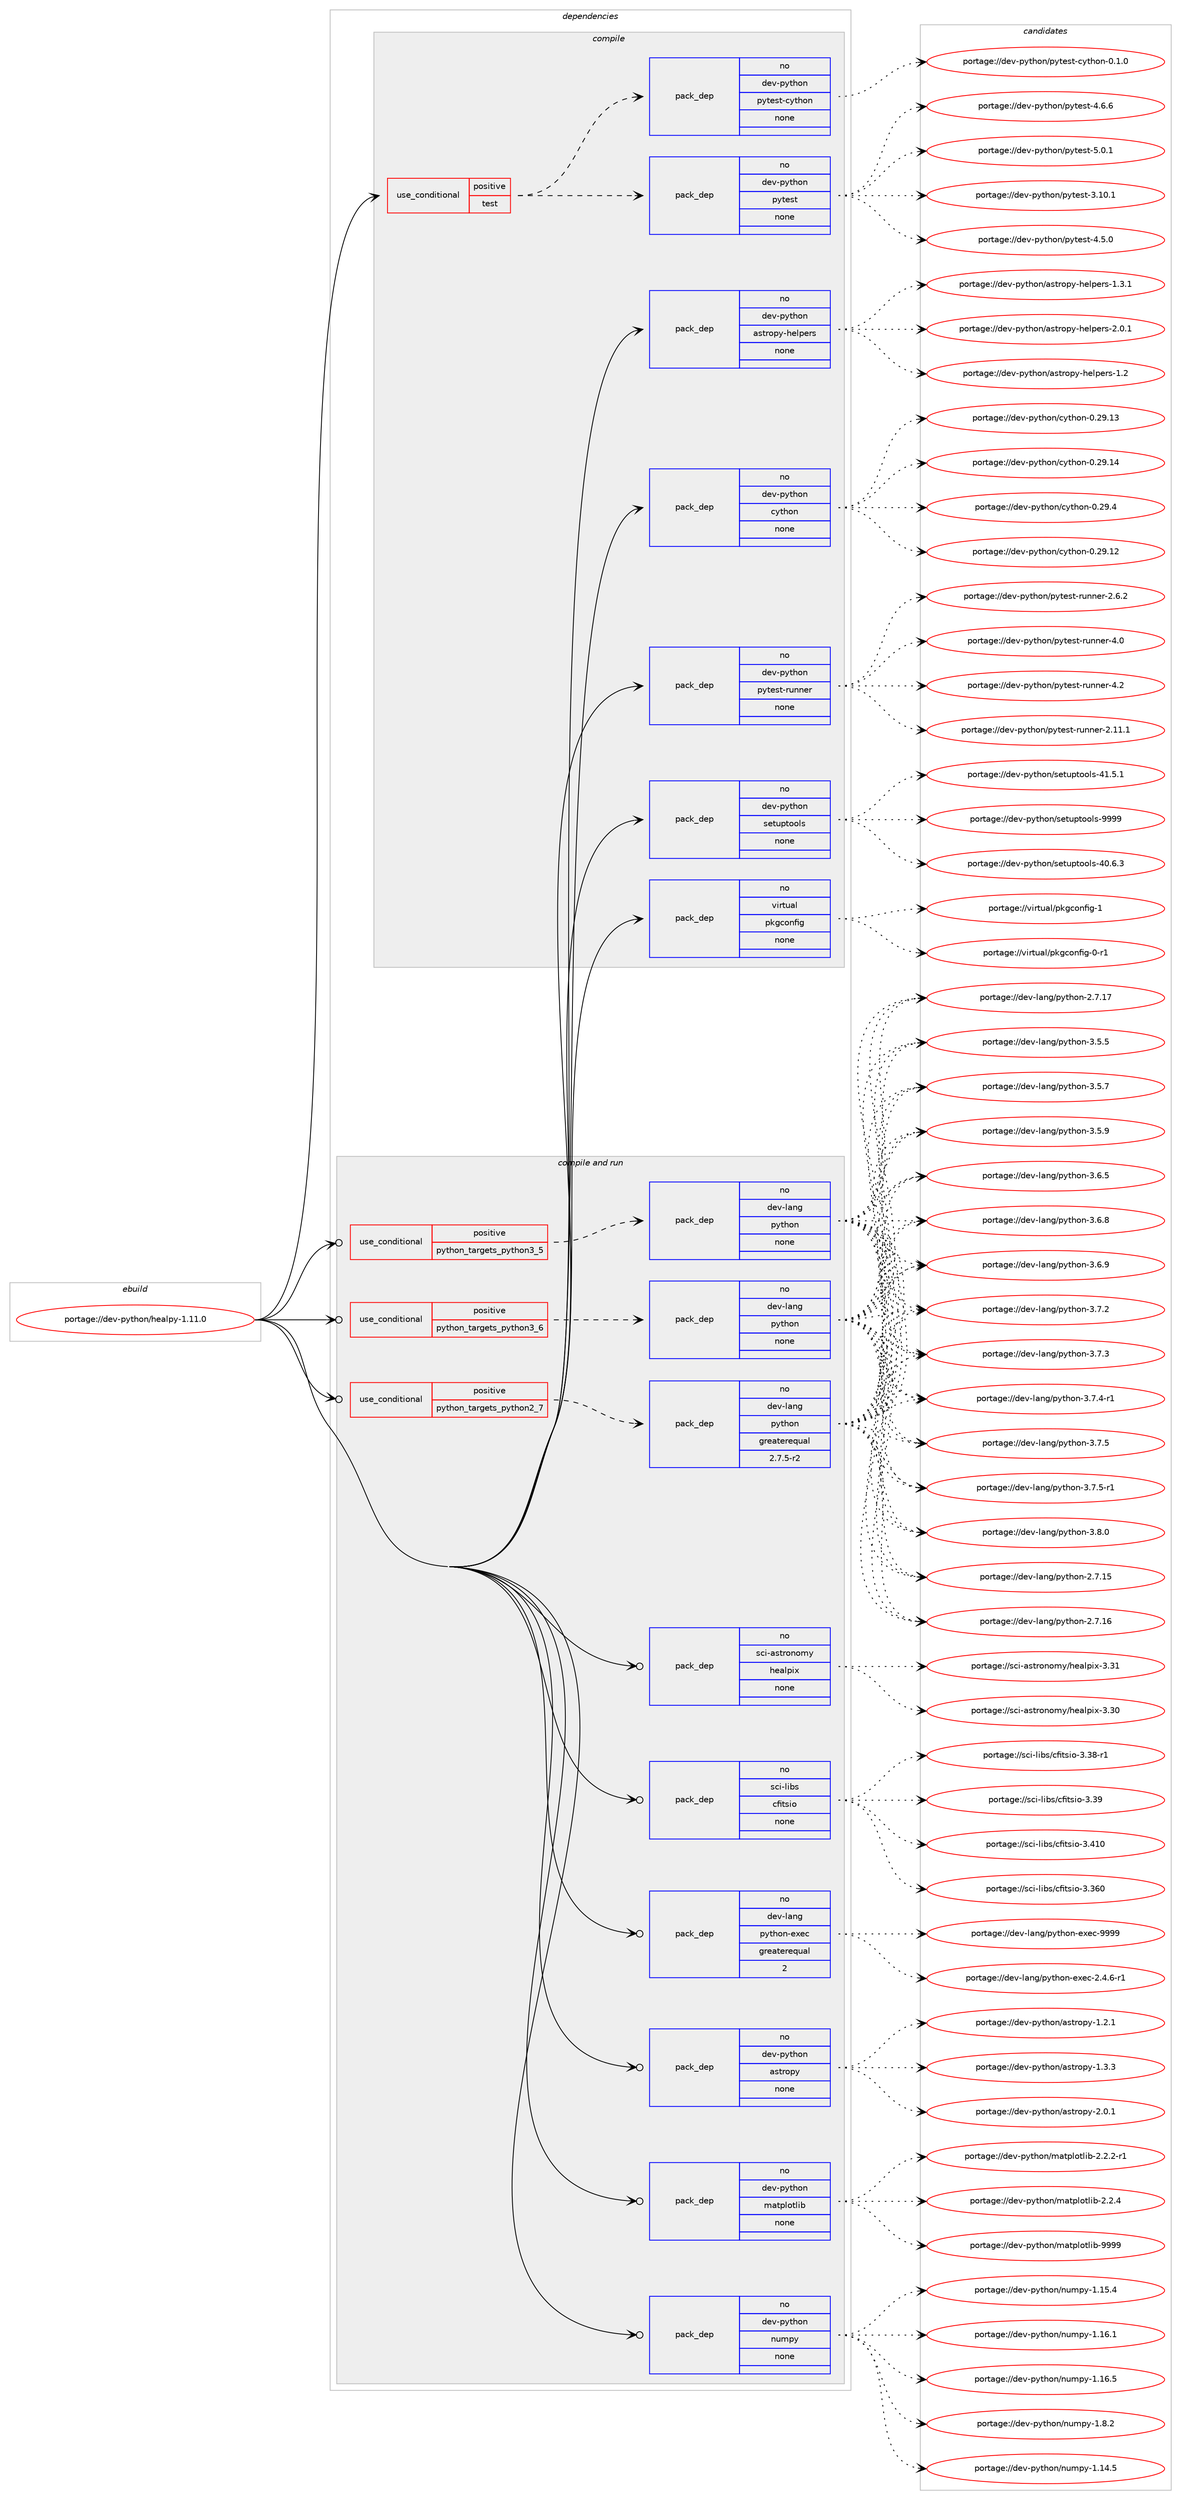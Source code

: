 digraph prolog {

# *************
# Graph options
# *************

newrank=true;
concentrate=true;
compound=true;
graph [rankdir=LR,fontname=Helvetica,fontsize=10,ranksep=1.5];#, ranksep=2.5, nodesep=0.2];
edge  [arrowhead=vee];
node  [fontname=Helvetica,fontsize=10];

# **********
# The ebuild
# **********

subgraph cluster_leftcol {
color=gray;
rank=same;
label=<<i>ebuild</i>>;
id [label="portage://dev-python/healpy-1.11.0", color=red, width=4, href="../dev-python/healpy-1.11.0.svg"];
}

# ****************
# The dependencies
# ****************

subgraph cluster_midcol {
color=gray;
label=<<i>dependencies</i>>;
subgraph cluster_compile {
fillcolor="#eeeeee";
style=filled;
label=<<i>compile</i>>;
subgraph cond29699 {
dependency143171 [label=<<TABLE BORDER="0" CELLBORDER="1" CELLSPACING="0" CELLPADDING="4"><TR><TD ROWSPAN="3" CELLPADDING="10">use_conditional</TD></TR><TR><TD>positive</TD></TR><TR><TD>test</TD></TR></TABLE>>, shape=none, color=red];
subgraph pack110152 {
dependency143172 [label=<<TABLE BORDER="0" CELLBORDER="1" CELLSPACING="0" CELLPADDING="4" WIDTH="220"><TR><TD ROWSPAN="6" CELLPADDING="30">pack_dep</TD></TR><TR><TD WIDTH="110">no</TD></TR><TR><TD>dev-python</TD></TR><TR><TD>pytest</TD></TR><TR><TD>none</TD></TR><TR><TD></TD></TR></TABLE>>, shape=none, color=blue];
}
dependency143171:e -> dependency143172:w [weight=20,style="dashed",arrowhead="vee"];
subgraph pack110153 {
dependency143173 [label=<<TABLE BORDER="0" CELLBORDER="1" CELLSPACING="0" CELLPADDING="4" WIDTH="220"><TR><TD ROWSPAN="6" CELLPADDING="30">pack_dep</TD></TR><TR><TD WIDTH="110">no</TD></TR><TR><TD>dev-python</TD></TR><TR><TD>pytest-cython</TD></TR><TR><TD>none</TD></TR><TR><TD></TD></TR></TABLE>>, shape=none, color=blue];
}
dependency143171:e -> dependency143173:w [weight=20,style="dashed",arrowhead="vee"];
}
id:e -> dependency143171:w [weight=20,style="solid",arrowhead="vee"];
subgraph pack110154 {
dependency143174 [label=<<TABLE BORDER="0" CELLBORDER="1" CELLSPACING="0" CELLPADDING="4" WIDTH="220"><TR><TD ROWSPAN="6" CELLPADDING="30">pack_dep</TD></TR><TR><TD WIDTH="110">no</TD></TR><TR><TD>dev-python</TD></TR><TR><TD>astropy-helpers</TD></TR><TR><TD>none</TD></TR><TR><TD></TD></TR></TABLE>>, shape=none, color=blue];
}
id:e -> dependency143174:w [weight=20,style="solid",arrowhead="vee"];
subgraph pack110155 {
dependency143175 [label=<<TABLE BORDER="0" CELLBORDER="1" CELLSPACING="0" CELLPADDING="4" WIDTH="220"><TR><TD ROWSPAN="6" CELLPADDING="30">pack_dep</TD></TR><TR><TD WIDTH="110">no</TD></TR><TR><TD>dev-python</TD></TR><TR><TD>cython</TD></TR><TR><TD>none</TD></TR><TR><TD></TD></TR></TABLE>>, shape=none, color=blue];
}
id:e -> dependency143175:w [weight=20,style="solid",arrowhead="vee"];
subgraph pack110156 {
dependency143176 [label=<<TABLE BORDER="0" CELLBORDER="1" CELLSPACING="0" CELLPADDING="4" WIDTH="220"><TR><TD ROWSPAN="6" CELLPADDING="30">pack_dep</TD></TR><TR><TD WIDTH="110">no</TD></TR><TR><TD>dev-python</TD></TR><TR><TD>pytest-runner</TD></TR><TR><TD>none</TD></TR><TR><TD></TD></TR></TABLE>>, shape=none, color=blue];
}
id:e -> dependency143176:w [weight=20,style="solid",arrowhead="vee"];
subgraph pack110157 {
dependency143177 [label=<<TABLE BORDER="0" CELLBORDER="1" CELLSPACING="0" CELLPADDING="4" WIDTH="220"><TR><TD ROWSPAN="6" CELLPADDING="30">pack_dep</TD></TR><TR><TD WIDTH="110">no</TD></TR><TR><TD>dev-python</TD></TR><TR><TD>setuptools</TD></TR><TR><TD>none</TD></TR><TR><TD></TD></TR></TABLE>>, shape=none, color=blue];
}
id:e -> dependency143177:w [weight=20,style="solid",arrowhead="vee"];
subgraph pack110158 {
dependency143178 [label=<<TABLE BORDER="0" CELLBORDER="1" CELLSPACING="0" CELLPADDING="4" WIDTH="220"><TR><TD ROWSPAN="6" CELLPADDING="30">pack_dep</TD></TR><TR><TD WIDTH="110">no</TD></TR><TR><TD>virtual</TD></TR><TR><TD>pkgconfig</TD></TR><TR><TD>none</TD></TR><TR><TD></TD></TR></TABLE>>, shape=none, color=blue];
}
id:e -> dependency143178:w [weight=20,style="solid",arrowhead="vee"];
}
subgraph cluster_compileandrun {
fillcolor="#eeeeee";
style=filled;
label=<<i>compile and run</i>>;
subgraph cond29700 {
dependency143179 [label=<<TABLE BORDER="0" CELLBORDER="1" CELLSPACING="0" CELLPADDING="4"><TR><TD ROWSPAN="3" CELLPADDING="10">use_conditional</TD></TR><TR><TD>positive</TD></TR><TR><TD>python_targets_python2_7</TD></TR></TABLE>>, shape=none, color=red];
subgraph pack110159 {
dependency143180 [label=<<TABLE BORDER="0" CELLBORDER="1" CELLSPACING="0" CELLPADDING="4" WIDTH="220"><TR><TD ROWSPAN="6" CELLPADDING="30">pack_dep</TD></TR><TR><TD WIDTH="110">no</TD></TR><TR><TD>dev-lang</TD></TR><TR><TD>python</TD></TR><TR><TD>greaterequal</TD></TR><TR><TD>2.7.5-r2</TD></TR></TABLE>>, shape=none, color=blue];
}
dependency143179:e -> dependency143180:w [weight=20,style="dashed",arrowhead="vee"];
}
id:e -> dependency143179:w [weight=20,style="solid",arrowhead="odotvee"];
subgraph cond29701 {
dependency143181 [label=<<TABLE BORDER="0" CELLBORDER="1" CELLSPACING="0" CELLPADDING="4"><TR><TD ROWSPAN="3" CELLPADDING="10">use_conditional</TD></TR><TR><TD>positive</TD></TR><TR><TD>python_targets_python3_5</TD></TR></TABLE>>, shape=none, color=red];
subgraph pack110160 {
dependency143182 [label=<<TABLE BORDER="0" CELLBORDER="1" CELLSPACING="0" CELLPADDING="4" WIDTH="220"><TR><TD ROWSPAN="6" CELLPADDING="30">pack_dep</TD></TR><TR><TD WIDTH="110">no</TD></TR><TR><TD>dev-lang</TD></TR><TR><TD>python</TD></TR><TR><TD>none</TD></TR><TR><TD></TD></TR></TABLE>>, shape=none, color=blue];
}
dependency143181:e -> dependency143182:w [weight=20,style="dashed",arrowhead="vee"];
}
id:e -> dependency143181:w [weight=20,style="solid",arrowhead="odotvee"];
subgraph cond29702 {
dependency143183 [label=<<TABLE BORDER="0" CELLBORDER="1" CELLSPACING="0" CELLPADDING="4"><TR><TD ROWSPAN="3" CELLPADDING="10">use_conditional</TD></TR><TR><TD>positive</TD></TR><TR><TD>python_targets_python3_6</TD></TR></TABLE>>, shape=none, color=red];
subgraph pack110161 {
dependency143184 [label=<<TABLE BORDER="0" CELLBORDER="1" CELLSPACING="0" CELLPADDING="4" WIDTH="220"><TR><TD ROWSPAN="6" CELLPADDING="30">pack_dep</TD></TR><TR><TD WIDTH="110">no</TD></TR><TR><TD>dev-lang</TD></TR><TR><TD>python</TD></TR><TR><TD>none</TD></TR><TR><TD></TD></TR></TABLE>>, shape=none, color=blue];
}
dependency143183:e -> dependency143184:w [weight=20,style="dashed",arrowhead="vee"];
}
id:e -> dependency143183:w [weight=20,style="solid",arrowhead="odotvee"];
subgraph pack110162 {
dependency143185 [label=<<TABLE BORDER="0" CELLBORDER="1" CELLSPACING="0" CELLPADDING="4" WIDTH="220"><TR><TD ROWSPAN="6" CELLPADDING="30">pack_dep</TD></TR><TR><TD WIDTH="110">no</TD></TR><TR><TD>dev-lang</TD></TR><TR><TD>python-exec</TD></TR><TR><TD>greaterequal</TD></TR><TR><TD>2</TD></TR></TABLE>>, shape=none, color=blue];
}
id:e -> dependency143185:w [weight=20,style="solid",arrowhead="odotvee"];
subgraph pack110163 {
dependency143186 [label=<<TABLE BORDER="0" CELLBORDER="1" CELLSPACING="0" CELLPADDING="4" WIDTH="220"><TR><TD ROWSPAN="6" CELLPADDING="30">pack_dep</TD></TR><TR><TD WIDTH="110">no</TD></TR><TR><TD>dev-python</TD></TR><TR><TD>astropy</TD></TR><TR><TD>none</TD></TR><TR><TD></TD></TR></TABLE>>, shape=none, color=blue];
}
id:e -> dependency143186:w [weight=20,style="solid",arrowhead="odotvee"];
subgraph pack110164 {
dependency143187 [label=<<TABLE BORDER="0" CELLBORDER="1" CELLSPACING="0" CELLPADDING="4" WIDTH="220"><TR><TD ROWSPAN="6" CELLPADDING="30">pack_dep</TD></TR><TR><TD WIDTH="110">no</TD></TR><TR><TD>dev-python</TD></TR><TR><TD>matplotlib</TD></TR><TR><TD>none</TD></TR><TR><TD></TD></TR></TABLE>>, shape=none, color=blue];
}
id:e -> dependency143187:w [weight=20,style="solid",arrowhead="odotvee"];
subgraph pack110165 {
dependency143188 [label=<<TABLE BORDER="0" CELLBORDER="1" CELLSPACING="0" CELLPADDING="4" WIDTH="220"><TR><TD ROWSPAN="6" CELLPADDING="30">pack_dep</TD></TR><TR><TD WIDTH="110">no</TD></TR><TR><TD>dev-python</TD></TR><TR><TD>numpy</TD></TR><TR><TD>none</TD></TR><TR><TD></TD></TR></TABLE>>, shape=none, color=blue];
}
id:e -> dependency143188:w [weight=20,style="solid",arrowhead="odotvee"];
subgraph pack110166 {
dependency143189 [label=<<TABLE BORDER="0" CELLBORDER="1" CELLSPACING="0" CELLPADDING="4" WIDTH="220"><TR><TD ROWSPAN="6" CELLPADDING="30">pack_dep</TD></TR><TR><TD WIDTH="110">no</TD></TR><TR><TD>sci-astronomy</TD></TR><TR><TD>healpix</TD></TR><TR><TD>none</TD></TR><TR><TD></TD></TR></TABLE>>, shape=none, color=blue];
}
id:e -> dependency143189:w [weight=20,style="solid",arrowhead="odotvee"];
subgraph pack110167 {
dependency143190 [label=<<TABLE BORDER="0" CELLBORDER="1" CELLSPACING="0" CELLPADDING="4" WIDTH="220"><TR><TD ROWSPAN="6" CELLPADDING="30">pack_dep</TD></TR><TR><TD WIDTH="110">no</TD></TR><TR><TD>sci-libs</TD></TR><TR><TD>cfitsio</TD></TR><TR><TD>none</TD></TR><TR><TD></TD></TR></TABLE>>, shape=none, color=blue];
}
id:e -> dependency143190:w [weight=20,style="solid",arrowhead="odotvee"];
}
subgraph cluster_run {
fillcolor="#eeeeee";
style=filled;
label=<<i>run</i>>;
}
}

# **************
# The candidates
# **************

subgraph cluster_choices {
rank=same;
color=gray;
label=<<i>candidates</i>>;

subgraph choice110152 {
color=black;
nodesep=1;
choiceportage100101118451121211161041111104711212111610111511645514649484649 [label="portage://dev-python/pytest-3.10.1", color=red, width=4,href="../dev-python/pytest-3.10.1.svg"];
choiceportage1001011184511212111610411111047112121116101115116455246534648 [label="portage://dev-python/pytest-4.5.0", color=red, width=4,href="../dev-python/pytest-4.5.0.svg"];
choiceportage1001011184511212111610411111047112121116101115116455246544654 [label="portage://dev-python/pytest-4.6.6", color=red, width=4,href="../dev-python/pytest-4.6.6.svg"];
choiceportage1001011184511212111610411111047112121116101115116455346484649 [label="portage://dev-python/pytest-5.0.1", color=red, width=4,href="../dev-python/pytest-5.0.1.svg"];
dependency143172:e -> choiceportage100101118451121211161041111104711212111610111511645514649484649:w [style=dotted,weight="100"];
dependency143172:e -> choiceportage1001011184511212111610411111047112121116101115116455246534648:w [style=dotted,weight="100"];
dependency143172:e -> choiceportage1001011184511212111610411111047112121116101115116455246544654:w [style=dotted,weight="100"];
dependency143172:e -> choiceportage1001011184511212111610411111047112121116101115116455346484649:w [style=dotted,weight="100"];
}
subgraph choice110153 {
color=black;
nodesep=1;
choiceportage10010111845112121116104111110471121211161011151164599121116104111110454846494648 [label="portage://dev-python/pytest-cython-0.1.0", color=red, width=4,href="../dev-python/pytest-cython-0.1.0.svg"];
dependency143173:e -> choiceportage10010111845112121116104111110471121211161011151164599121116104111110454846494648:w [style=dotted,weight="100"];
}
subgraph choice110154 {
color=black;
nodesep=1;
choiceportage1001011184511212111610411111047971151161141111121214510410110811210111411545494650 [label="portage://dev-python/astropy-helpers-1.2", color=red, width=4,href="../dev-python/astropy-helpers-1.2.svg"];
choiceportage10010111845112121116104111110479711511611411111212145104101108112101114115454946514649 [label="portage://dev-python/astropy-helpers-1.3.1", color=red, width=4,href="../dev-python/astropy-helpers-1.3.1.svg"];
choiceportage10010111845112121116104111110479711511611411111212145104101108112101114115455046484649 [label="portage://dev-python/astropy-helpers-2.0.1", color=red, width=4,href="../dev-python/astropy-helpers-2.0.1.svg"];
dependency143174:e -> choiceportage1001011184511212111610411111047971151161141111121214510410110811210111411545494650:w [style=dotted,weight="100"];
dependency143174:e -> choiceportage10010111845112121116104111110479711511611411111212145104101108112101114115454946514649:w [style=dotted,weight="100"];
dependency143174:e -> choiceportage10010111845112121116104111110479711511611411111212145104101108112101114115455046484649:w [style=dotted,weight="100"];
}
subgraph choice110155 {
color=black;
nodesep=1;
choiceportage1001011184511212111610411111047991211161041111104548465057464950 [label="portage://dev-python/cython-0.29.12", color=red, width=4,href="../dev-python/cython-0.29.12.svg"];
choiceportage1001011184511212111610411111047991211161041111104548465057464951 [label="portage://dev-python/cython-0.29.13", color=red, width=4,href="../dev-python/cython-0.29.13.svg"];
choiceportage1001011184511212111610411111047991211161041111104548465057464952 [label="portage://dev-python/cython-0.29.14", color=red, width=4,href="../dev-python/cython-0.29.14.svg"];
choiceportage10010111845112121116104111110479912111610411111045484650574652 [label="portage://dev-python/cython-0.29.4", color=red, width=4,href="../dev-python/cython-0.29.4.svg"];
dependency143175:e -> choiceportage1001011184511212111610411111047991211161041111104548465057464950:w [style=dotted,weight="100"];
dependency143175:e -> choiceportage1001011184511212111610411111047991211161041111104548465057464951:w [style=dotted,weight="100"];
dependency143175:e -> choiceportage1001011184511212111610411111047991211161041111104548465057464952:w [style=dotted,weight="100"];
dependency143175:e -> choiceportage10010111845112121116104111110479912111610411111045484650574652:w [style=dotted,weight="100"];
}
subgraph choice110156 {
color=black;
nodesep=1;
choiceportage10010111845112121116104111110471121211161011151164511411711011010111445504649494649 [label="portage://dev-python/pytest-runner-2.11.1", color=red, width=4,href="../dev-python/pytest-runner-2.11.1.svg"];
choiceportage100101118451121211161041111104711212111610111511645114117110110101114455046544650 [label="portage://dev-python/pytest-runner-2.6.2", color=red, width=4,href="../dev-python/pytest-runner-2.6.2.svg"];
choiceportage10010111845112121116104111110471121211161011151164511411711011010111445524648 [label="portage://dev-python/pytest-runner-4.0", color=red, width=4,href="../dev-python/pytest-runner-4.0.svg"];
choiceportage10010111845112121116104111110471121211161011151164511411711011010111445524650 [label="portage://dev-python/pytest-runner-4.2", color=red, width=4,href="../dev-python/pytest-runner-4.2.svg"];
dependency143176:e -> choiceportage10010111845112121116104111110471121211161011151164511411711011010111445504649494649:w [style=dotted,weight="100"];
dependency143176:e -> choiceportage100101118451121211161041111104711212111610111511645114117110110101114455046544650:w [style=dotted,weight="100"];
dependency143176:e -> choiceportage10010111845112121116104111110471121211161011151164511411711011010111445524648:w [style=dotted,weight="100"];
dependency143176:e -> choiceportage10010111845112121116104111110471121211161011151164511411711011010111445524650:w [style=dotted,weight="100"];
}
subgraph choice110157 {
color=black;
nodesep=1;
choiceportage100101118451121211161041111104711510111611711211611111110811545524846544651 [label="portage://dev-python/setuptools-40.6.3", color=red, width=4,href="../dev-python/setuptools-40.6.3.svg"];
choiceportage100101118451121211161041111104711510111611711211611111110811545524946534649 [label="portage://dev-python/setuptools-41.5.1", color=red, width=4,href="../dev-python/setuptools-41.5.1.svg"];
choiceportage10010111845112121116104111110471151011161171121161111111081154557575757 [label="portage://dev-python/setuptools-9999", color=red, width=4,href="../dev-python/setuptools-9999.svg"];
dependency143177:e -> choiceportage100101118451121211161041111104711510111611711211611111110811545524846544651:w [style=dotted,weight="100"];
dependency143177:e -> choiceportage100101118451121211161041111104711510111611711211611111110811545524946534649:w [style=dotted,weight="100"];
dependency143177:e -> choiceportage10010111845112121116104111110471151011161171121161111111081154557575757:w [style=dotted,weight="100"];
}
subgraph choice110158 {
color=black;
nodesep=1;
choiceportage11810511411611797108471121071039911111010210510345484511449 [label="portage://virtual/pkgconfig-0-r1", color=red, width=4,href="../virtual/pkgconfig-0-r1.svg"];
choiceportage1181051141161179710847112107103991111101021051034549 [label="portage://virtual/pkgconfig-1", color=red, width=4,href="../virtual/pkgconfig-1.svg"];
dependency143178:e -> choiceportage11810511411611797108471121071039911111010210510345484511449:w [style=dotted,weight="100"];
dependency143178:e -> choiceportage1181051141161179710847112107103991111101021051034549:w [style=dotted,weight="100"];
}
subgraph choice110159 {
color=black;
nodesep=1;
choiceportage10010111845108971101034711212111610411111045504655464953 [label="portage://dev-lang/python-2.7.15", color=red, width=4,href="../dev-lang/python-2.7.15.svg"];
choiceportage10010111845108971101034711212111610411111045504655464954 [label="portage://dev-lang/python-2.7.16", color=red, width=4,href="../dev-lang/python-2.7.16.svg"];
choiceportage10010111845108971101034711212111610411111045504655464955 [label="portage://dev-lang/python-2.7.17", color=red, width=4,href="../dev-lang/python-2.7.17.svg"];
choiceportage100101118451089711010347112121116104111110455146534653 [label="portage://dev-lang/python-3.5.5", color=red, width=4,href="../dev-lang/python-3.5.5.svg"];
choiceportage100101118451089711010347112121116104111110455146534655 [label="portage://dev-lang/python-3.5.7", color=red, width=4,href="../dev-lang/python-3.5.7.svg"];
choiceportage100101118451089711010347112121116104111110455146534657 [label="portage://dev-lang/python-3.5.9", color=red, width=4,href="../dev-lang/python-3.5.9.svg"];
choiceportage100101118451089711010347112121116104111110455146544653 [label="portage://dev-lang/python-3.6.5", color=red, width=4,href="../dev-lang/python-3.6.5.svg"];
choiceportage100101118451089711010347112121116104111110455146544656 [label="portage://dev-lang/python-3.6.8", color=red, width=4,href="../dev-lang/python-3.6.8.svg"];
choiceportage100101118451089711010347112121116104111110455146544657 [label="portage://dev-lang/python-3.6.9", color=red, width=4,href="../dev-lang/python-3.6.9.svg"];
choiceportage100101118451089711010347112121116104111110455146554650 [label="portage://dev-lang/python-3.7.2", color=red, width=4,href="../dev-lang/python-3.7.2.svg"];
choiceportage100101118451089711010347112121116104111110455146554651 [label="portage://dev-lang/python-3.7.3", color=red, width=4,href="../dev-lang/python-3.7.3.svg"];
choiceportage1001011184510897110103471121211161041111104551465546524511449 [label="portage://dev-lang/python-3.7.4-r1", color=red, width=4,href="../dev-lang/python-3.7.4-r1.svg"];
choiceportage100101118451089711010347112121116104111110455146554653 [label="portage://dev-lang/python-3.7.5", color=red, width=4,href="../dev-lang/python-3.7.5.svg"];
choiceportage1001011184510897110103471121211161041111104551465546534511449 [label="portage://dev-lang/python-3.7.5-r1", color=red, width=4,href="../dev-lang/python-3.7.5-r1.svg"];
choiceportage100101118451089711010347112121116104111110455146564648 [label="portage://dev-lang/python-3.8.0", color=red, width=4,href="../dev-lang/python-3.8.0.svg"];
dependency143180:e -> choiceportage10010111845108971101034711212111610411111045504655464953:w [style=dotted,weight="100"];
dependency143180:e -> choiceportage10010111845108971101034711212111610411111045504655464954:w [style=dotted,weight="100"];
dependency143180:e -> choiceportage10010111845108971101034711212111610411111045504655464955:w [style=dotted,weight="100"];
dependency143180:e -> choiceportage100101118451089711010347112121116104111110455146534653:w [style=dotted,weight="100"];
dependency143180:e -> choiceportage100101118451089711010347112121116104111110455146534655:w [style=dotted,weight="100"];
dependency143180:e -> choiceportage100101118451089711010347112121116104111110455146534657:w [style=dotted,weight="100"];
dependency143180:e -> choiceportage100101118451089711010347112121116104111110455146544653:w [style=dotted,weight="100"];
dependency143180:e -> choiceportage100101118451089711010347112121116104111110455146544656:w [style=dotted,weight="100"];
dependency143180:e -> choiceportage100101118451089711010347112121116104111110455146544657:w [style=dotted,weight="100"];
dependency143180:e -> choiceportage100101118451089711010347112121116104111110455146554650:w [style=dotted,weight="100"];
dependency143180:e -> choiceportage100101118451089711010347112121116104111110455146554651:w [style=dotted,weight="100"];
dependency143180:e -> choiceportage1001011184510897110103471121211161041111104551465546524511449:w [style=dotted,weight="100"];
dependency143180:e -> choiceportage100101118451089711010347112121116104111110455146554653:w [style=dotted,weight="100"];
dependency143180:e -> choiceportage1001011184510897110103471121211161041111104551465546534511449:w [style=dotted,weight="100"];
dependency143180:e -> choiceportage100101118451089711010347112121116104111110455146564648:w [style=dotted,weight="100"];
}
subgraph choice110160 {
color=black;
nodesep=1;
choiceportage10010111845108971101034711212111610411111045504655464953 [label="portage://dev-lang/python-2.7.15", color=red, width=4,href="../dev-lang/python-2.7.15.svg"];
choiceportage10010111845108971101034711212111610411111045504655464954 [label="portage://dev-lang/python-2.7.16", color=red, width=4,href="../dev-lang/python-2.7.16.svg"];
choiceportage10010111845108971101034711212111610411111045504655464955 [label="portage://dev-lang/python-2.7.17", color=red, width=4,href="../dev-lang/python-2.7.17.svg"];
choiceportage100101118451089711010347112121116104111110455146534653 [label="portage://dev-lang/python-3.5.5", color=red, width=4,href="../dev-lang/python-3.5.5.svg"];
choiceportage100101118451089711010347112121116104111110455146534655 [label="portage://dev-lang/python-3.5.7", color=red, width=4,href="../dev-lang/python-3.5.7.svg"];
choiceportage100101118451089711010347112121116104111110455146534657 [label="portage://dev-lang/python-3.5.9", color=red, width=4,href="../dev-lang/python-3.5.9.svg"];
choiceportage100101118451089711010347112121116104111110455146544653 [label="portage://dev-lang/python-3.6.5", color=red, width=4,href="../dev-lang/python-3.6.5.svg"];
choiceportage100101118451089711010347112121116104111110455146544656 [label="portage://dev-lang/python-3.6.8", color=red, width=4,href="../dev-lang/python-3.6.8.svg"];
choiceportage100101118451089711010347112121116104111110455146544657 [label="portage://dev-lang/python-3.6.9", color=red, width=4,href="../dev-lang/python-3.6.9.svg"];
choiceportage100101118451089711010347112121116104111110455146554650 [label="portage://dev-lang/python-3.7.2", color=red, width=4,href="../dev-lang/python-3.7.2.svg"];
choiceportage100101118451089711010347112121116104111110455146554651 [label="portage://dev-lang/python-3.7.3", color=red, width=4,href="../dev-lang/python-3.7.3.svg"];
choiceportage1001011184510897110103471121211161041111104551465546524511449 [label="portage://dev-lang/python-3.7.4-r1", color=red, width=4,href="../dev-lang/python-3.7.4-r1.svg"];
choiceportage100101118451089711010347112121116104111110455146554653 [label="portage://dev-lang/python-3.7.5", color=red, width=4,href="../dev-lang/python-3.7.5.svg"];
choiceportage1001011184510897110103471121211161041111104551465546534511449 [label="portage://dev-lang/python-3.7.5-r1", color=red, width=4,href="../dev-lang/python-3.7.5-r1.svg"];
choiceportage100101118451089711010347112121116104111110455146564648 [label="portage://dev-lang/python-3.8.0", color=red, width=4,href="../dev-lang/python-3.8.0.svg"];
dependency143182:e -> choiceportage10010111845108971101034711212111610411111045504655464953:w [style=dotted,weight="100"];
dependency143182:e -> choiceportage10010111845108971101034711212111610411111045504655464954:w [style=dotted,weight="100"];
dependency143182:e -> choiceportage10010111845108971101034711212111610411111045504655464955:w [style=dotted,weight="100"];
dependency143182:e -> choiceportage100101118451089711010347112121116104111110455146534653:w [style=dotted,weight="100"];
dependency143182:e -> choiceportage100101118451089711010347112121116104111110455146534655:w [style=dotted,weight="100"];
dependency143182:e -> choiceportage100101118451089711010347112121116104111110455146534657:w [style=dotted,weight="100"];
dependency143182:e -> choiceportage100101118451089711010347112121116104111110455146544653:w [style=dotted,weight="100"];
dependency143182:e -> choiceportage100101118451089711010347112121116104111110455146544656:w [style=dotted,weight="100"];
dependency143182:e -> choiceportage100101118451089711010347112121116104111110455146544657:w [style=dotted,weight="100"];
dependency143182:e -> choiceportage100101118451089711010347112121116104111110455146554650:w [style=dotted,weight="100"];
dependency143182:e -> choiceportage100101118451089711010347112121116104111110455146554651:w [style=dotted,weight="100"];
dependency143182:e -> choiceportage1001011184510897110103471121211161041111104551465546524511449:w [style=dotted,weight="100"];
dependency143182:e -> choiceportage100101118451089711010347112121116104111110455146554653:w [style=dotted,weight="100"];
dependency143182:e -> choiceportage1001011184510897110103471121211161041111104551465546534511449:w [style=dotted,weight="100"];
dependency143182:e -> choiceportage100101118451089711010347112121116104111110455146564648:w [style=dotted,weight="100"];
}
subgraph choice110161 {
color=black;
nodesep=1;
choiceportage10010111845108971101034711212111610411111045504655464953 [label="portage://dev-lang/python-2.7.15", color=red, width=4,href="../dev-lang/python-2.7.15.svg"];
choiceportage10010111845108971101034711212111610411111045504655464954 [label="portage://dev-lang/python-2.7.16", color=red, width=4,href="../dev-lang/python-2.7.16.svg"];
choiceportage10010111845108971101034711212111610411111045504655464955 [label="portage://dev-lang/python-2.7.17", color=red, width=4,href="../dev-lang/python-2.7.17.svg"];
choiceportage100101118451089711010347112121116104111110455146534653 [label="portage://dev-lang/python-3.5.5", color=red, width=4,href="../dev-lang/python-3.5.5.svg"];
choiceportage100101118451089711010347112121116104111110455146534655 [label="portage://dev-lang/python-3.5.7", color=red, width=4,href="../dev-lang/python-3.5.7.svg"];
choiceportage100101118451089711010347112121116104111110455146534657 [label="portage://dev-lang/python-3.5.9", color=red, width=4,href="../dev-lang/python-3.5.9.svg"];
choiceportage100101118451089711010347112121116104111110455146544653 [label="portage://dev-lang/python-3.6.5", color=red, width=4,href="../dev-lang/python-3.6.5.svg"];
choiceportage100101118451089711010347112121116104111110455146544656 [label="portage://dev-lang/python-3.6.8", color=red, width=4,href="../dev-lang/python-3.6.8.svg"];
choiceportage100101118451089711010347112121116104111110455146544657 [label="portage://dev-lang/python-3.6.9", color=red, width=4,href="../dev-lang/python-3.6.9.svg"];
choiceportage100101118451089711010347112121116104111110455146554650 [label="portage://dev-lang/python-3.7.2", color=red, width=4,href="../dev-lang/python-3.7.2.svg"];
choiceportage100101118451089711010347112121116104111110455146554651 [label="portage://dev-lang/python-3.7.3", color=red, width=4,href="../dev-lang/python-3.7.3.svg"];
choiceportage1001011184510897110103471121211161041111104551465546524511449 [label="portage://dev-lang/python-3.7.4-r1", color=red, width=4,href="../dev-lang/python-3.7.4-r1.svg"];
choiceportage100101118451089711010347112121116104111110455146554653 [label="portage://dev-lang/python-3.7.5", color=red, width=4,href="../dev-lang/python-3.7.5.svg"];
choiceportage1001011184510897110103471121211161041111104551465546534511449 [label="portage://dev-lang/python-3.7.5-r1", color=red, width=4,href="../dev-lang/python-3.7.5-r1.svg"];
choiceportage100101118451089711010347112121116104111110455146564648 [label="portage://dev-lang/python-3.8.0", color=red, width=4,href="../dev-lang/python-3.8.0.svg"];
dependency143184:e -> choiceportage10010111845108971101034711212111610411111045504655464953:w [style=dotted,weight="100"];
dependency143184:e -> choiceportage10010111845108971101034711212111610411111045504655464954:w [style=dotted,weight="100"];
dependency143184:e -> choiceportage10010111845108971101034711212111610411111045504655464955:w [style=dotted,weight="100"];
dependency143184:e -> choiceportage100101118451089711010347112121116104111110455146534653:w [style=dotted,weight="100"];
dependency143184:e -> choiceportage100101118451089711010347112121116104111110455146534655:w [style=dotted,weight="100"];
dependency143184:e -> choiceportage100101118451089711010347112121116104111110455146534657:w [style=dotted,weight="100"];
dependency143184:e -> choiceportage100101118451089711010347112121116104111110455146544653:w [style=dotted,weight="100"];
dependency143184:e -> choiceportage100101118451089711010347112121116104111110455146544656:w [style=dotted,weight="100"];
dependency143184:e -> choiceportage100101118451089711010347112121116104111110455146544657:w [style=dotted,weight="100"];
dependency143184:e -> choiceportage100101118451089711010347112121116104111110455146554650:w [style=dotted,weight="100"];
dependency143184:e -> choiceportage100101118451089711010347112121116104111110455146554651:w [style=dotted,weight="100"];
dependency143184:e -> choiceportage1001011184510897110103471121211161041111104551465546524511449:w [style=dotted,weight="100"];
dependency143184:e -> choiceportage100101118451089711010347112121116104111110455146554653:w [style=dotted,weight="100"];
dependency143184:e -> choiceportage1001011184510897110103471121211161041111104551465546534511449:w [style=dotted,weight="100"];
dependency143184:e -> choiceportage100101118451089711010347112121116104111110455146564648:w [style=dotted,weight="100"];
}
subgraph choice110162 {
color=black;
nodesep=1;
choiceportage10010111845108971101034711212111610411111045101120101994550465246544511449 [label="portage://dev-lang/python-exec-2.4.6-r1", color=red, width=4,href="../dev-lang/python-exec-2.4.6-r1.svg"];
choiceportage10010111845108971101034711212111610411111045101120101994557575757 [label="portage://dev-lang/python-exec-9999", color=red, width=4,href="../dev-lang/python-exec-9999.svg"];
dependency143185:e -> choiceportage10010111845108971101034711212111610411111045101120101994550465246544511449:w [style=dotted,weight="100"];
dependency143185:e -> choiceportage10010111845108971101034711212111610411111045101120101994557575757:w [style=dotted,weight="100"];
}
subgraph choice110163 {
color=black;
nodesep=1;
choiceportage100101118451121211161041111104797115116114111112121454946504649 [label="portage://dev-python/astropy-1.2.1", color=red, width=4,href="../dev-python/astropy-1.2.1.svg"];
choiceportage100101118451121211161041111104797115116114111112121454946514651 [label="portage://dev-python/astropy-1.3.3", color=red, width=4,href="../dev-python/astropy-1.3.3.svg"];
choiceportage100101118451121211161041111104797115116114111112121455046484649 [label="portage://dev-python/astropy-2.0.1", color=red, width=4,href="../dev-python/astropy-2.0.1.svg"];
dependency143186:e -> choiceportage100101118451121211161041111104797115116114111112121454946504649:w [style=dotted,weight="100"];
dependency143186:e -> choiceportage100101118451121211161041111104797115116114111112121454946514651:w [style=dotted,weight="100"];
dependency143186:e -> choiceportage100101118451121211161041111104797115116114111112121455046484649:w [style=dotted,weight="100"];
}
subgraph choice110164 {
color=black;
nodesep=1;
choiceportage100101118451121211161041111104710997116112108111116108105984550465046504511449 [label="portage://dev-python/matplotlib-2.2.2-r1", color=red, width=4,href="../dev-python/matplotlib-2.2.2-r1.svg"];
choiceportage10010111845112121116104111110471099711611210811111610810598455046504652 [label="portage://dev-python/matplotlib-2.2.4", color=red, width=4,href="../dev-python/matplotlib-2.2.4.svg"];
choiceportage100101118451121211161041111104710997116112108111116108105984557575757 [label="portage://dev-python/matplotlib-9999", color=red, width=4,href="../dev-python/matplotlib-9999.svg"];
dependency143187:e -> choiceportage100101118451121211161041111104710997116112108111116108105984550465046504511449:w [style=dotted,weight="100"];
dependency143187:e -> choiceportage10010111845112121116104111110471099711611210811111610810598455046504652:w [style=dotted,weight="100"];
dependency143187:e -> choiceportage100101118451121211161041111104710997116112108111116108105984557575757:w [style=dotted,weight="100"];
}
subgraph choice110165 {
color=black;
nodesep=1;
choiceportage100101118451121211161041111104711011710911212145494649524653 [label="portage://dev-python/numpy-1.14.5", color=red, width=4,href="../dev-python/numpy-1.14.5.svg"];
choiceportage100101118451121211161041111104711011710911212145494649534652 [label="portage://dev-python/numpy-1.15.4", color=red, width=4,href="../dev-python/numpy-1.15.4.svg"];
choiceportage100101118451121211161041111104711011710911212145494649544649 [label="portage://dev-python/numpy-1.16.1", color=red, width=4,href="../dev-python/numpy-1.16.1.svg"];
choiceportage100101118451121211161041111104711011710911212145494649544653 [label="portage://dev-python/numpy-1.16.5", color=red, width=4,href="../dev-python/numpy-1.16.5.svg"];
choiceportage1001011184511212111610411111047110117109112121454946564650 [label="portage://dev-python/numpy-1.8.2", color=red, width=4,href="../dev-python/numpy-1.8.2.svg"];
dependency143188:e -> choiceportage100101118451121211161041111104711011710911212145494649524653:w [style=dotted,weight="100"];
dependency143188:e -> choiceportage100101118451121211161041111104711011710911212145494649534652:w [style=dotted,weight="100"];
dependency143188:e -> choiceportage100101118451121211161041111104711011710911212145494649544649:w [style=dotted,weight="100"];
dependency143188:e -> choiceportage100101118451121211161041111104711011710911212145494649544653:w [style=dotted,weight="100"];
dependency143188:e -> choiceportage1001011184511212111610411111047110117109112121454946564650:w [style=dotted,weight="100"];
}
subgraph choice110166 {
color=black;
nodesep=1;
choiceportage11599105459711511611411111011110912147104101971081121051204551465148 [label="portage://sci-astronomy/healpix-3.30", color=red, width=4,href="../sci-astronomy/healpix-3.30.svg"];
choiceportage11599105459711511611411111011110912147104101971081121051204551465149 [label="portage://sci-astronomy/healpix-3.31", color=red, width=4,href="../sci-astronomy/healpix-3.31.svg"];
dependency143189:e -> choiceportage11599105459711511611411111011110912147104101971081121051204551465148:w [style=dotted,weight="100"];
dependency143189:e -> choiceportage11599105459711511611411111011110912147104101971081121051204551465149:w [style=dotted,weight="100"];
}
subgraph choice110167 {
color=black;
nodesep=1;
choiceportage1159910545108105981154799102105116115105111455146515448 [label="portage://sci-libs/cfitsio-3.360", color=red, width=4,href="../sci-libs/cfitsio-3.360.svg"];
choiceportage115991054510810598115479910210511611510511145514651564511449 [label="portage://sci-libs/cfitsio-3.38-r1", color=red, width=4,href="../sci-libs/cfitsio-3.38-r1.svg"];
choiceportage11599105451081059811547991021051161151051114551465157 [label="portage://sci-libs/cfitsio-3.39", color=red, width=4,href="../sci-libs/cfitsio-3.39.svg"];
choiceportage1159910545108105981154799102105116115105111455146524948 [label="portage://sci-libs/cfitsio-3.410", color=red, width=4,href="../sci-libs/cfitsio-3.410.svg"];
dependency143190:e -> choiceportage1159910545108105981154799102105116115105111455146515448:w [style=dotted,weight="100"];
dependency143190:e -> choiceportage115991054510810598115479910210511611510511145514651564511449:w [style=dotted,weight="100"];
dependency143190:e -> choiceportage11599105451081059811547991021051161151051114551465157:w [style=dotted,weight="100"];
dependency143190:e -> choiceportage1159910545108105981154799102105116115105111455146524948:w [style=dotted,weight="100"];
}
}

}

